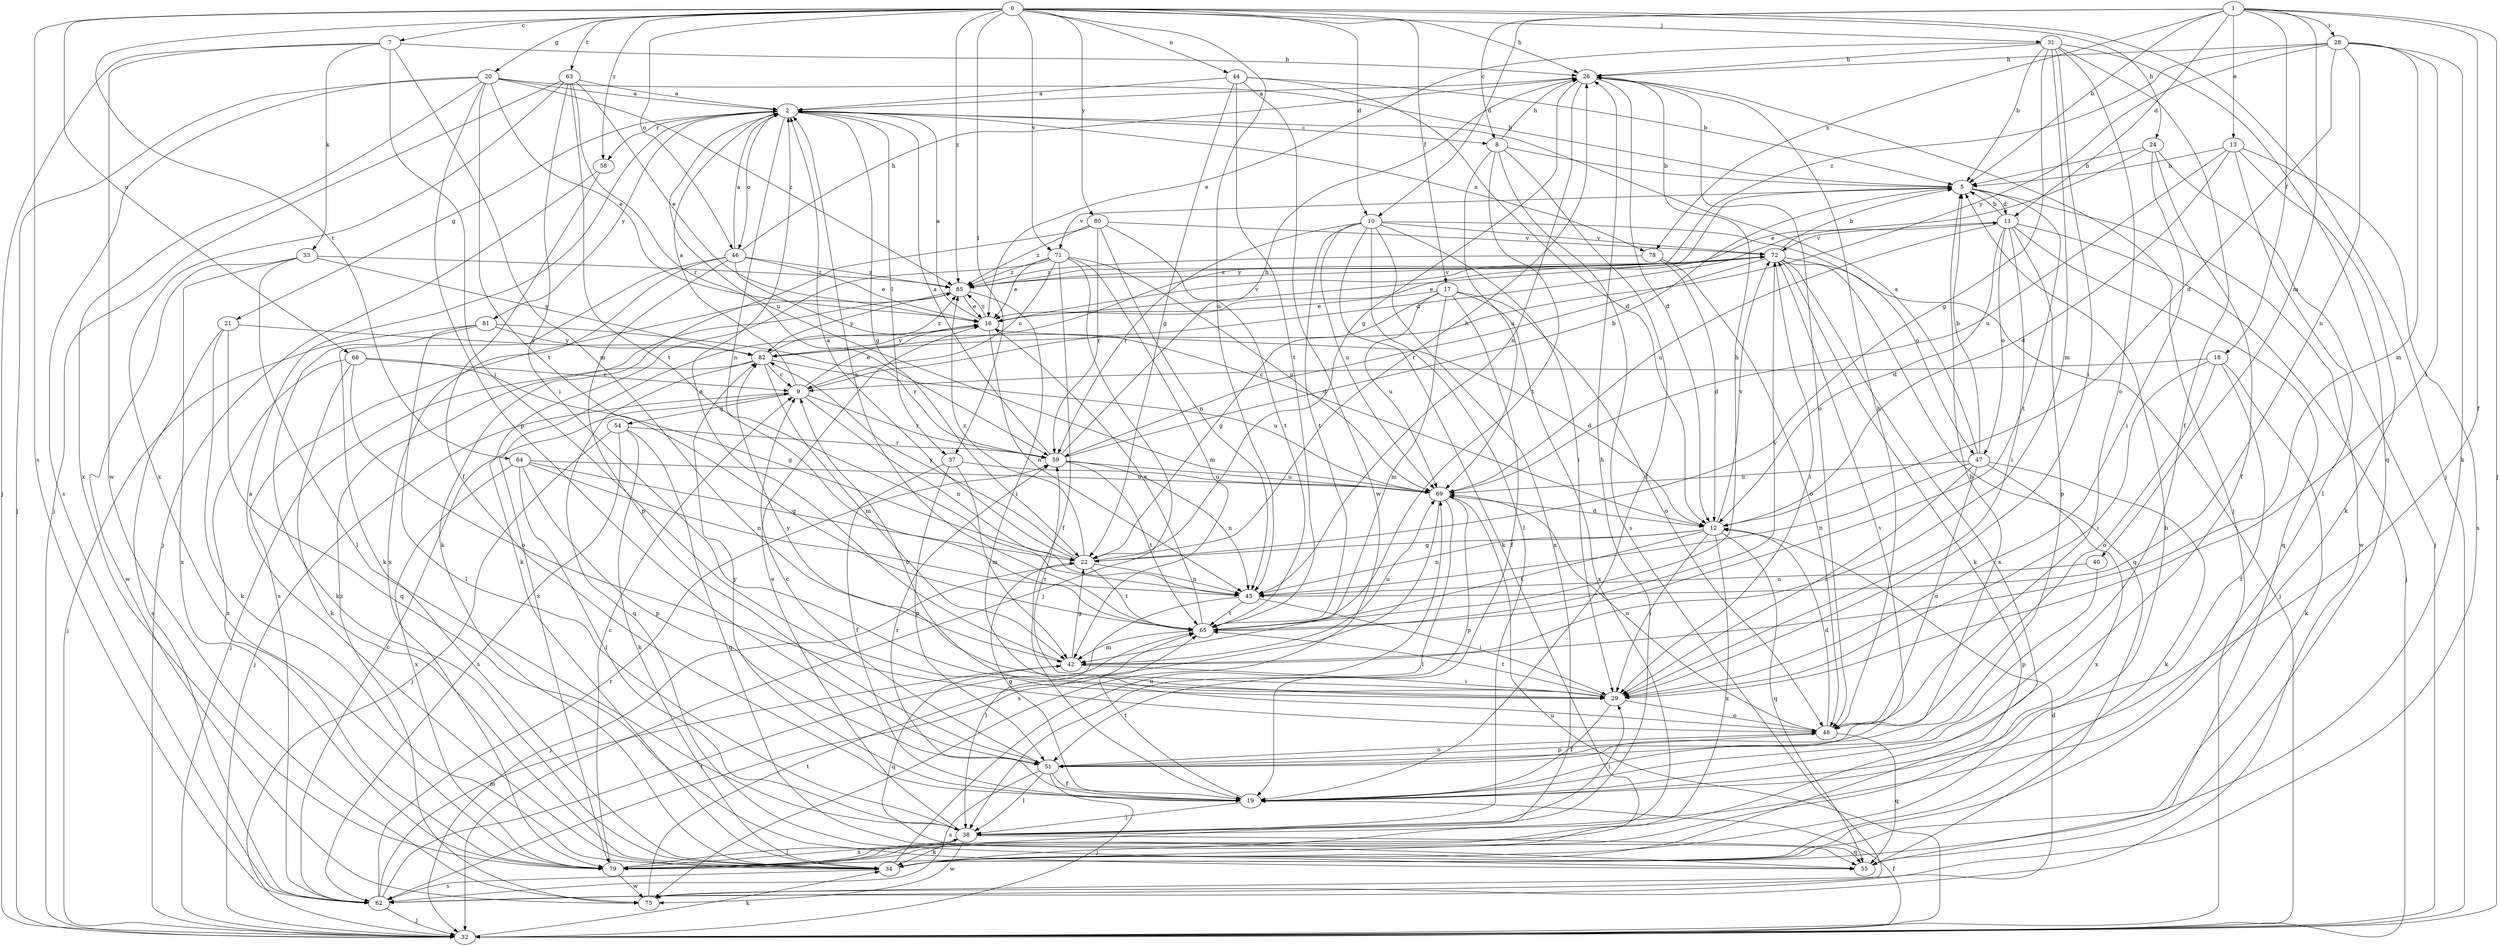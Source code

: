 strict digraph  {
0;
1;
2;
5;
7;
8;
9;
10;
11;
12;
13;
16;
17;
18;
19;
20;
21;
22;
24;
26;
28;
29;
31;
32;
33;
34;
37;
38;
40;
42;
44;
45;
46;
47;
48;
51;
54;
55;
58;
59;
62;
63;
64;
65;
68;
69;
71;
72;
75;
78;
79;
80;
81;
82;
85;
0 -> 7  [label=c];
0 -> 10  [label=d];
0 -> 17  [label=f];
0 -> 20  [label=g];
0 -> 24  [label=h];
0 -> 26  [label=h];
0 -> 31  [label=j];
0 -> 32  [label=j];
0 -> 37  [label=l];
0 -> 44  [label=n];
0 -> 45  [label=n];
0 -> 46  [label=o];
0 -> 58  [label=r];
0 -> 62  [label=s];
0 -> 63  [label=t];
0 -> 64  [label=t];
0 -> 68  [label=u];
0 -> 71  [label=v];
0 -> 80  [label=y];
0 -> 85  [label=z];
1 -> 5  [label=b];
1 -> 8  [label=c];
1 -> 10  [label=d];
1 -> 11  [label=d];
1 -> 13  [label=e];
1 -> 18  [label=f];
1 -> 19  [label=f];
1 -> 28  [label=i];
1 -> 32  [label=j];
1 -> 40  [label=m];
1 -> 78  [label=x];
2 -> 8  [label=c];
2 -> 21  [label=g];
2 -> 22  [label=g];
2 -> 37  [label=l];
2 -> 45  [label=n];
2 -> 46  [label=o];
2 -> 58  [label=r];
2 -> 69  [label=u];
2 -> 78  [label=x];
2 -> 81  [label=y];
5 -> 11  [label=d];
5 -> 65  [label=t];
5 -> 71  [label=v];
5 -> 75  [label=w];
5 -> 82  [label=y];
7 -> 26  [label=h];
7 -> 29  [label=i];
7 -> 32  [label=j];
7 -> 33  [label=k];
7 -> 42  [label=m];
7 -> 75  [label=w];
8 -> 5  [label=b];
8 -> 19  [label=f];
8 -> 26  [label=h];
8 -> 62  [label=s];
8 -> 65  [label=t];
8 -> 69  [label=u];
9 -> 2  [label=a];
9 -> 11  [label=d];
9 -> 16  [label=e];
9 -> 32  [label=j];
9 -> 45  [label=n];
9 -> 54  [label=q];
9 -> 59  [label=r];
10 -> 29  [label=i];
10 -> 34  [label=k];
10 -> 38  [label=l];
10 -> 47  [label=o];
10 -> 59  [label=r];
10 -> 65  [label=t];
10 -> 69  [label=u];
10 -> 72  [label=v];
10 -> 79  [label=x];
11 -> 5  [label=b];
11 -> 12  [label=d];
11 -> 29  [label=i];
11 -> 32  [label=j];
11 -> 47  [label=o];
11 -> 51  [label=p];
11 -> 55  [label=q];
11 -> 69  [label=u];
11 -> 72  [label=v];
12 -> 22  [label=g];
12 -> 29  [label=i];
12 -> 45  [label=n];
12 -> 55  [label=q];
12 -> 65  [label=t];
12 -> 72  [label=v];
12 -> 79  [label=x];
13 -> 5  [label=b];
13 -> 12  [label=d];
13 -> 34  [label=k];
13 -> 38  [label=l];
13 -> 62  [label=s];
13 -> 69  [label=u];
16 -> 2  [label=a];
16 -> 12  [label=d];
16 -> 45  [label=n];
16 -> 72  [label=v];
16 -> 79  [label=x];
16 -> 82  [label=y];
16 -> 85  [label=z];
17 -> 16  [label=e];
17 -> 19  [label=f];
17 -> 22  [label=g];
17 -> 42  [label=m];
17 -> 48  [label=o];
17 -> 69  [label=u];
17 -> 79  [label=x];
18 -> 9  [label=c];
18 -> 19  [label=f];
18 -> 29  [label=i];
18 -> 34  [label=k];
18 -> 48  [label=o];
19 -> 22  [label=g];
19 -> 38  [label=l];
19 -> 59  [label=r];
19 -> 65  [label=t];
19 -> 72  [label=v];
19 -> 82  [label=y];
20 -> 2  [label=a];
20 -> 5  [label=b];
20 -> 16  [label=e];
20 -> 32  [label=j];
20 -> 51  [label=p];
20 -> 62  [label=s];
20 -> 65  [label=t];
20 -> 79  [label=x];
20 -> 85  [label=z];
21 -> 34  [label=k];
21 -> 55  [label=q];
21 -> 62  [label=s];
21 -> 82  [label=y];
22 -> 2  [label=a];
22 -> 26  [label=h];
22 -> 32  [label=j];
22 -> 45  [label=n];
22 -> 65  [label=t];
22 -> 82  [label=y];
22 -> 85  [label=z];
24 -> 5  [label=b];
24 -> 16  [label=e];
24 -> 19  [label=f];
24 -> 29  [label=i];
24 -> 32  [label=j];
26 -> 2  [label=a];
26 -> 12  [label=d];
26 -> 22  [label=g];
26 -> 32  [label=j];
26 -> 45  [label=n];
26 -> 48  [label=o];
28 -> 12  [label=d];
28 -> 26  [label=h];
28 -> 29  [label=i];
28 -> 34  [label=k];
28 -> 42  [label=m];
28 -> 45  [label=n];
28 -> 82  [label=y];
28 -> 85  [label=z];
29 -> 19  [label=f];
29 -> 48  [label=o];
29 -> 59  [label=r];
29 -> 65  [label=t];
29 -> 82  [label=y];
31 -> 5  [label=b];
31 -> 16  [label=e];
31 -> 19  [label=f];
31 -> 22  [label=g];
31 -> 26  [label=h];
31 -> 29  [label=i];
31 -> 42  [label=m];
31 -> 48  [label=o];
31 -> 55  [label=q];
32 -> 19  [label=f];
32 -> 34  [label=k];
32 -> 69  [label=u];
33 -> 38  [label=l];
33 -> 75  [label=w];
33 -> 79  [label=x];
33 -> 82  [label=y];
33 -> 85  [label=z];
34 -> 2  [label=a];
34 -> 5  [label=b];
34 -> 62  [label=s];
34 -> 69  [label=u];
37 -> 19  [label=f];
37 -> 42  [label=m];
37 -> 51  [label=p];
37 -> 69  [label=u];
38 -> 16  [label=e];
38 -> 26  [label=h];
38 -> 29  [label=i];
38 -> 34  [label=k];
38 -> 55  [label=q];
38 -> 75  [label=w];
38 -> 79  [label=x];
40 -> 45  [label=n];
40 -> 51  [label=p];
42 -> 2  [label=a];
42 -> 22  [label=g];
42 -> 29  [label=i];
42 -> 55  [label=q];
42 -> 69  [label=u];
44 -> 2  [label=a];
44 -> 5  [label=b];
44 -> 12  [label=d];
44 -> 22  [label=g];
44 -> 65  [label=t];
44 -> 75  [label=w];
45 -> 29  [label=i];
45 -> 38  [label=l];
45 -> 65  [label=t];
46 -> 2  [label=a];
46 -> 12  [label=d];
46 -> 16  [label=e];
46 -> 26  [label=h];
46 -> 34  [label=k];
46 -> 51  [label=p];
46 -> 79  [label=x];
46 -> 85  [label=z];
47 -> 2  [label=a];
47 -> 5  [label=b];
47 -> 29  [label=i];
47 -> 34  [label=k];
47 -> 45  [label=n];
47 -> 48  [label=o];
47 -> 69  [label=u];
47 -> 79  [label=x];
48 -> 9  [label=c];
48 -> 12  [label=d];
48 -> 26  [label=h];
48 -> 51  [label=p];
48 -> 55  [label=q];
48 -> 69  [label=u];
51 -> 5  [label=b];
51 -> 9  [label=c];
51 -> 19  [label=f];
51 -> 32  [label=j];
51 -> 38  [label=l];
51 -> 48  [label=o];
51 -> 62  [label=s];
54 -> 32  [label=j];
54 -> 34  [label=k];
54 -> 55  [label=q];
54 -> 59  [label=r];
54 -> 62  [label=s];
58 -> 19  [label=f];
58 -> 32  [label=j];
59 -> 2  [label=a];
59 -> 5  [label=b];
59 -> 26  [label=h];
59 -> 45  [label=n];
59 -> 65  [label=t];
59 -> 69  [label=u];
62 -> 9  [label=c];
62 -> 32  [label=j];
62 -> 42  [label=m];
62 -> 59  [label=r];
62 -> 65  [label=t];
63 -> 2  [label=a];
63 -> 16  [label=e];
63 -> 29  [label=i];
63 -> 32  [label=j];
63 -> 59  [label=r];
63 -> 65  [label=t];
63 -> 79  [label=x];
64 -> 22  [label=g];
64 -> 38  [label=l];
64 -> 45  [label=n];
64 -> 51  [label=p];
64 -> 69  [label=u];
64 -> 79  [label=x];
65 -> 2  [label=a];
65 -> 16  [label=e];
65 -> 26  [label=h];
65 -> 42  [label=m];
65 -> 72  [label=v];
68 -> 9  [label=c];
68 -> 22  [label=g];
68 -> 34  [label=k];
68 -> 48  [label=o];
68 -> 79  [label=x];
69 -> 12  [label=d];
69 -> 38  [label=l];
69 -> 51  [label=p];
69 -> 62  [label=s];
71 -> 9  [label=c];
71 -> 16  [label=e];
71 -> 19  [label=f];
71 -> 32  [label=j];
71 -> 34  [label=k];
71 -> 42  [label=m];
71 -> 69  [label=u];
71 -> 85  [label=z];
72 -> 5  [label=b];
72 -> 16  [label=e];
72 -> 29  [label=i];
72 -> 32  [label=j];
72 -> 34  [label=k];
72 -> 55  [label=q];
72 -> 59  [label=r];
72 -> 79  [label=x];
72 -> 85  [label=z];
75 -> 12  [label=d];
75 -> 65  [label=t];
75 -> 85  [label=z];
78 -> 12  [label=d];
78 -> 48  [label=o];
78 -> 85  [label=z];
79 -> 9  [label=c];
79 -> 38  [label=l];
79 -> 75  [label=w];
80 -> 34  [label=k];
80 -> 45  [label=n];
80 -> 59  [label=r];
80 -> 65  [label=t];
80 -> 72  [label=v];
80 -> 85  [label=z];
81 -> 32  [label=j];
81 -> 34  [label=k];
81 -> 38  [label=l];
81 -> 59  [label=r];
81 -> 82  [label=y];
82 -> 9  [label=c];
82 -> 32  [label=j];
82 -> 42  [label=m];
82 -> 55  [label=q];
82 -> 69  [label=u];
82 -> 85  [label=z];
85 -> 16  [label=e];
85 -> 29  [label=i];
85 -> 62  [label=s];
85 -> 72  [label=v];
85 -> 82  [label=y];
}
